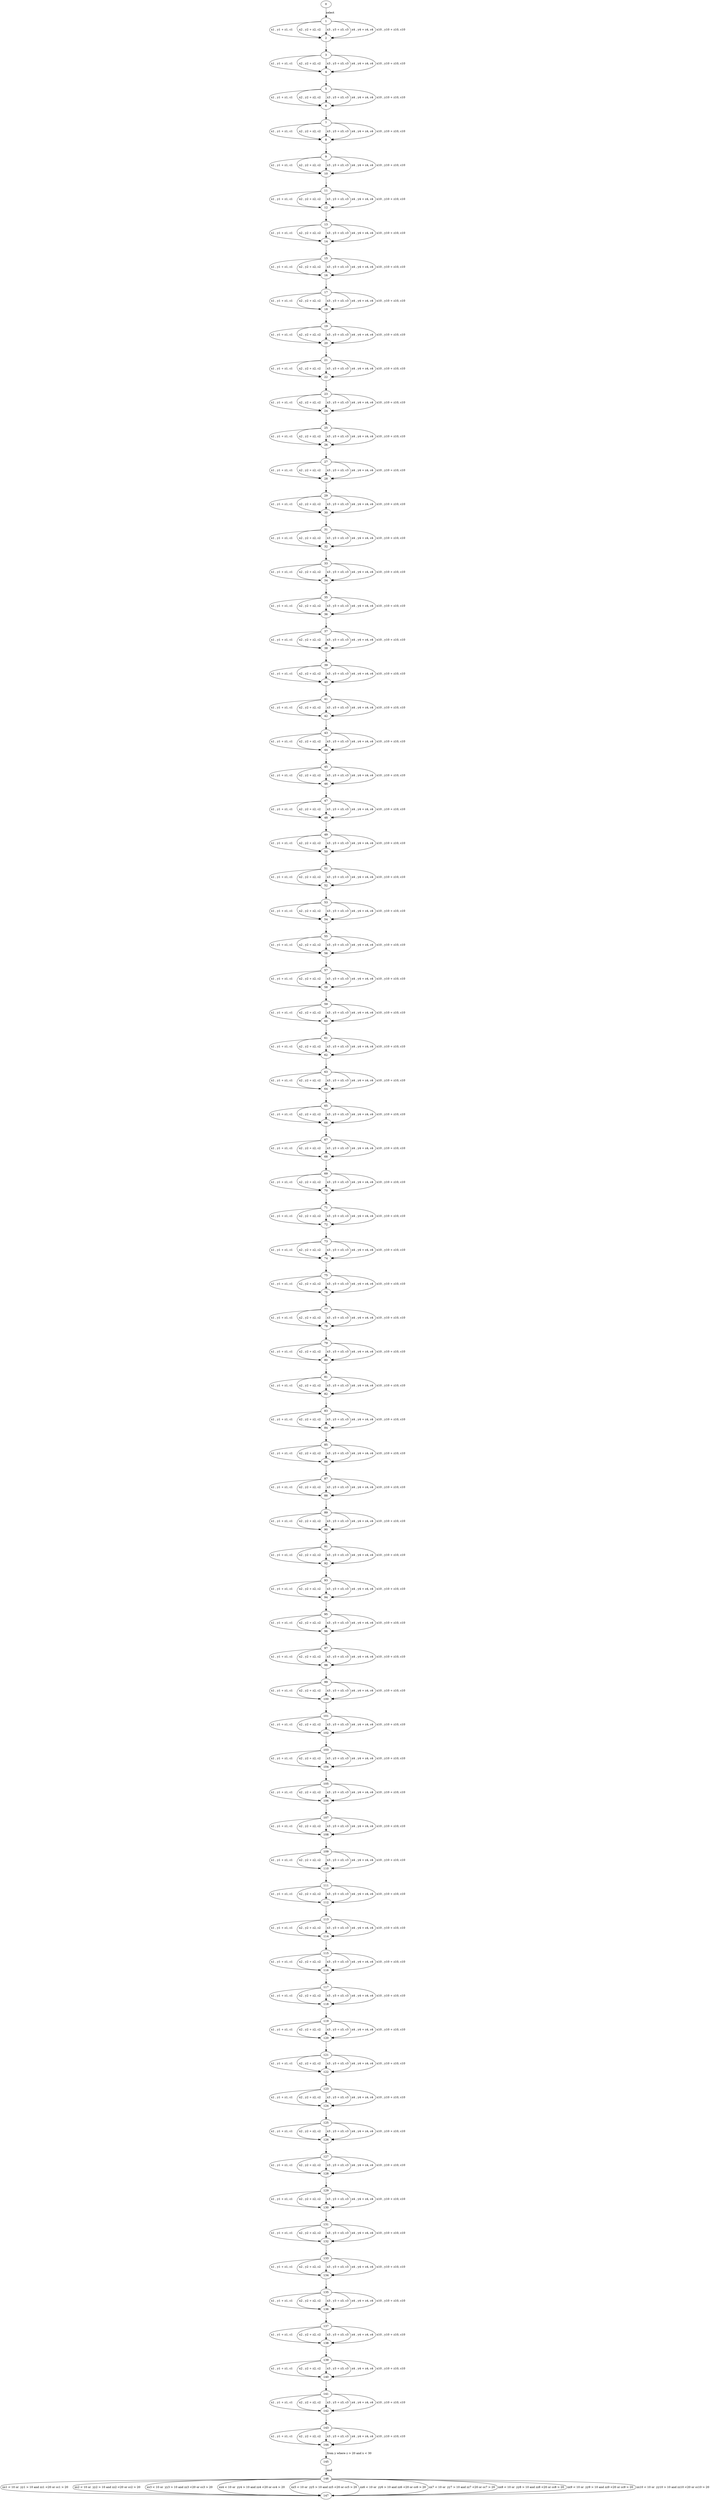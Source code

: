 digraph G {
0 ;
1 ;
2 ;
3 ;
4 ;
5 ;
6 ;
7 ;
8 ;
9 ;
10 ;
11 ;
12 ;
13 ;
14 ;
15 ;
16 ;
17 ;
18 ;
19 ;
20 ;
21 ;
22 ;
23 ;
24 ;
25 ;
26 ;
27 ;
28 ;
29 ;
30 ;
31 ;
32 ;
33 ;
34 ;
35 ;
36 ;
37 ;
38 ;
39 ;
40 ;
41 ;
42 ;
43 ;
44 ;
45 ;
46 ;
47 ;
48 ;
49 ;
50 ;
51 ;
52 ;
53 ;
54 ;
55 ;
56 ;
57 ;
58 ;
59 ;
60 ;
61 ;
62 ;
63 ;
64 ;
65 ;
66 ;
67 ;
68 ;
69 ;
70 ;
71 ;
72 ;
73 ;
74 ;
75 ;
76 ;
77 ;
78 ;
79 ;
80 ;
81 ;
82 ;
83 ;
84 ;
85 ;
86 ;
87 ;
88 ;
89 ;
90 ;
91 ;
92 ;
93 ;
94 ;
95 ;
96 ;
97 ;
98 ;
99 ;
100 ;
101 ;
102 ;
103 ;
104 ;
105 ;
106 ;
107 ;
108 ;
109 ;
110 ;
111 ;
112 ;
113 ;
114 ;
115 ;
116 ;
117 ;
118 ;
119 ;
120 ;
121 ;
122 ;
123 ;
124 ;
125 ;
126 ;
127 ;
128 ;
129 ;
130 ;
131 ;
132 ;
133 ;
134 ;
135 ;
136 ;
137 ;
138 ;
139 ;
140 ;
141 ;
142 ;
143 ;
144 ;
145 ;
146 ;
147 ;
0 -> 1 [ label="select "];
1 -> 2 [ label=" x1 , y1 + z1, c1 "];
1 -> 2 [ label=" x2 , y2 + z2, c2 "];
1 -> 2 [ label=" x3 , y3 + z3, c3 "];
1 -> 2 [ label=" x4 , y4 + z4, c4 "];
1 -> 2 [ label=" x10 , y10 + z10, c10 "];
2 -> 3 [ label=","];
3 -> 4 [ label=" x1 , y1 + z1, c1 "];
3 -> 4 [ label=" x2 , y2 + z2, c2 "];
3 -> 4 [ label=" x3 , y3 + z3, c3 "];
3 -> 4 [ label=" x4 , y4 + z4, c4 "];
3 -> 4 [ label=" x10 , y10 + z10, c10 "];
4 -> 5 [ label=","];
5 -> 6 [ label=" x1 , y1 + z1, c1 "];
5 -> 6 [ label=" x2 , y2 + z2, c2 "];
5 -> 6 [ label=" x3 , y3 + z3, c3 "];
5 -> 6 [ label=" x4 , y4 + z4, c4 "];
5 -> 6 [ label=" x10 , y10 + z10, c10 "];
6 -> 7 [ label=","];
7 -> 8 [ label=" x1 , y1 + z1, c1 "];
7 -> 8 [ label=" x2 , y2 + z2, c2 "];
7 -> 8 [ label=" x3 , y3 + z3, c3 "];
7 -> 8 [ label=" x4 , y4 + z4, c4 "];
7 -> 8 [ label=" x10 , y10 + z10, c10 "];
8 -> 9 [ label=","];
9 -> 10 [ label=" x1 , y1 + z1, c1 "];
9 -> 10 [ label=" x2 , y2 + z2, c2 "];
9 -> 10 [ label=" x3 , y3 + z3, c3 "];
9 -> 10 [ label=" x4 , y4 + z4, c4 "];
9 -> 10 [ label=" x10 , y10 + z10, c10 "];
10 -> 11 [ label=","];
11 -> 12 [ label=" x1 , y1 + z1, c1 "];
11 -> 12 [ label=" x2 , y2 + z2, c2 "];
11 -> 12 [ label=" x3 , y3 + z3, c3 "];
11 -> 12 [ label=" x4 , y4 + z4, c4 "];
11 -> 12 [ label=" x10 , y10 + z10, c10 "];
12 -> 13 [ label=","];
13 -> 14 [ label=" x1 , y1 + z1, c1 "];
13 -> 14 [ label=" x2 , y2 + z2, c2 "];
13 -> 14 [ label=" x3 , y3 + z3, c3 "];
13 -> 14 [ label=" x4 , y4 + z4, c4 "];
13 -> 14 [ label=" x10 , y10 + z10, c10 "];
14 -> 15 [ label=","];
15 -> 16 [ label=" x1 , y1 + z1, c1 "];
15 -> 16 [ label=" x2 , y2 + z2, c2 "];
15 -> 16 [ label=" x3 , y3 + z3, c3 "];
15 -> 16 [ label=" x4 , y4 + z4, c4 "];
15 -> 16 [ label=" x10 , y10 + z10, c10 "];
16 -> 17 [ label=","];
17 -> 18 [ label=" x1 , y1 + z1, c1 "];
17 -> 18 [ label=" x2 , y2 + z2, c2 "];
17 -> 18 [ label=" x3 , y3 + z3, c3 "];
17 -> 18 [ label=" x4 , y4 + z4, c4 "];
17 -> 18 [ label=" x10 , y10 + z10, c10 "];
18 -> 19 [ label=","];
19 -> 20 [ label=" x1 , y1 + z1, c1 "];
19 -> 20 [ label=" x2 , y2 + z2, c2 "];
19 -> 20 [ label=" x3 , y3 + z3, c3 "];
19 -> 20 [ label=" x4 , y4 + z4, c4 "];
19 -> 20 [ label=" x10 , y10 + z10, c10 "];
20 -> 21 [ label=","];
21 -> 22 [ label=" x1 , y1 + z1, c1 "];
21 -> 22 [ label=" x2 , y2 + z2, c2 "];
21 -> 22 [ label=" x3 , y3 + z3, c3 "];
21 -> 22 [ label=" x4 , y4 + z4, c4 "];
21 -> 22 [ label=" x10 , y10 + z10, c10 "];
22 -> 23 [ label=","];
23 -> 24 [ label=" x1 , y1 + z1, c1 "];
23 -> 24 [ label=" x2 , y2 + z2, c2 "];
23 -> 24 [ label=" x3 , y3 + z3, c3 "];
23 -> 24 [ label=" x4 , y4 + z4, c4 "];
23 -> 24 [ label=" x10 , y10 + z10, c10 "];
24 -> 25 [ label=","];
25 -> 26 [ label=" x1 , y1 + z1, c1 "];
25 -> 26 [ label=" x2 , y2 + z2, c2 "];
25 -> 26 [ label=" x3 , y3 + z3, c3 "];
25 -> 26 [ label=" x4 , y4 + z4, c4 "];
25 -> 26 [ label=" x10 , y10 + z10, c10 "];
26 -> 27 [ label=","];
27 -> 28 [ label=" x1 , y1 + z1, c1 "];
27 -> 28 [ label=" x2 , y2 + z2, c2 "];
27 -> 28 [ label=" x3 , y3 + z3, c3 "];
27 -> 28 [ label=" x4 , y4 + z4, c4 "];
27 -> 28 [ label=" x10 , y10 + z10, c10 "];
28 -> 29 [ label=","];
29 -> 30 [ label=" x1 , y1 + z1, c1 "];
29 -> 30 [ label=" x2 , y2 + z2, c2 "];
29 -> 30 [ label=" x3 , y3 + z3, c3 "];
29 -> 30 [ label=" x4 , y4 + z4, c4 "];
29 -> 30 [ label=" x10 , y10 + z10, c10 "];
30 -> 31 [ label=","];
31 -> 32 [ label=" x1 , y1 + z1, c1 "];
31 -> 32 [ label=" x2 , y2 + z2, c2 "];
31 -> 32 [ label=" x3 , y3 + z3, c3 "];
31 -> 32 [ label=" x4 , y4 + z4, c4 "];
31 -> 32 [ label=" x10 , y10 + z10, c10 "];
32 -> 33 [ label=","];
33 -> 34 [ label=" x1 , y1 + z1, c1 "];
33 -> 34 [ label=" x2 , y2 + z2, c2 "];
33 -> 34 [ label=" x3 , y3 + z3, c3 "];
33 -> 34 [ label=" x4 , y4 + z4, c4 "];
33 -> 34 [ label=" x10 , y10 + z10, c10 "];
34 -> 35 [ label=","];
35 -> 36 [ label=" x1 , y1 + z1, c1 "];
35 -> 36 [ label=" x2 , y2 + z2, c2 "];
35 -> 36 [ label=" x3 , y3 + z3, c3 "];
35 -> 36 [ label=" x4 , y4 + z4, c4 "];
35 -> 36 [ label=" x10 , y10 + z10, c10 "];
36 -> 37 [ label=","];
37 -> 38 [ label=" x1 , y1 + z1, c1 "];
37 -> 38 [ label=" x2 , y2 + z2, c2 "];
37 -> 38 [ label=" x3 , y3 + z3, c3 "];
37 -> 38 [ label=" x4 , y4 + z4, c4 "];
37 -> 38 [ label=" x10 , y10 + z10, c10 "];
38 -> 39 [ label=","];
39 -> 40 [ label=" x1 , y1 + z1, c1 "];
39 -> 40 [ label=" x2 , y2 + z2, c2 "];
39 -> 40 [ label=" x3 , y3 + z3, c3 "];
39 -> 40 [ label=" x4 , y4 + z4, c4 "];
39 -> 40 [ label=" x10 , y10 + z10, c10 "];
40 -> 41 [ label=","];
41 -> 42 [ label=" x1 , y1 + z1, c1 "];
41 -> 42 [ label=" x2 , y2 + z2, c2 "];
41 -> 42 [ label=" x3 , y3 + z3, c3 "];
41 -> 42 [ label=" x4 , y4 + z4, c4 "];
41 -> 42 [ label=" x10 , y10 + z10, c10 "];
42 -> 43 [ label=","];
43 -> 44 [ label=" x1 , y1 + z1, c1 "];
43 -> 44 [ label=" x2 , y2 + z2, c2 "];
43 -> 44 [ label=" x3 , y3 + z3, c3 "];
43 -> 44 [ label=" x4 , y4 + z4, c4 "];
43 -> 44 [ label=" x10 , y10 + z10, c10 "];
44 -> 45 [ label=","];
45 -> 46 [ label=" x1 , y1 + z1, c1 "];
45 -> 46 [ label=" x2 , y2 + z2, c2 "];
45 -> 46 [ label=" x3 , y3 + z3, c3 "];
45 -> 46 [ label=" x4 , y4 + z4, c4 "];
45 -> 46 [ label=" x10 , y10 + z10, c10 "];
46 -> 47 [ label=","];
47 -> 48 [ label=" x1 , y1 + z1, c1 "];
47 -> 48 [ label=" x2 , y2 + z2, c2 "];
47 -> 48 [ label=" x3 , y3 + z3, c3 "];
47 -> 48 [ label=" x4 , y4 + z4, c4 "];
47 -> 48 [ label=" x10 , y10 + z10, c10 "];
48 -> 49 [ label=","];
49 -> 50 [ label=" x1 , y1 + z1, c1 "];
49 -> 50 [ label=" x2 , y2 + z2, c2 "];
49 -> 50 [ label=" x3 , y3 + z3, c3 "];
49 -> 50 [ label=" x4 , y4 + z4, c4 "];
49 -> 50 [ label=" x10 , y10 + z10, c10 "];
50 -> 51 [ label=","];
51 -> 52 [ label=" x1 , y1 + z1, c1 "];
51 -> 52 [ label=" x2 , y2 + z2, c2 "];
51 -> 52 [ label=" x3 , y3 + z3, c3 "];
51 -> 52 [ label=" x4 , y4 + z4, c4 "];
51 -> 52 [ label=" x10 , y10 + z10, c10 "];
52 -> 53 [ label=","];
53 -> 54 [ label=" x1 , y1 + z1, c1 "];
53 -> 54 [ label=" x2 , y2 + z2, c2 "];
53 -> 54 [ label=" x3 , y3 + z3, c3 "];
53 -> 54 [ label=" x4 , y4 + z4, c4 "];
53 -> 54 [ label=" x10 , y10 + z10, c10 "];
54 -> 55 [ label=","];
55 -> 56 [ label=" x1 , y1 + z1, c1 "];
55 -> 56 [ label=" x2 , y2 + z2, c2 "];
55 -> 56 [ label=" x3 , y3 + z3, c3 "];
55 -> 56 [ label=" x4 , y4 + z4, c4 "];
55 -> 56 [ label=" x10 , y10 + z10, c10 "];
56 -> 57 [ label=","];
57 -> 58 [ label=" x1 , y1 + z1, c1 "];
57 -> 58 [ label=" x2 , y2 + z2, c2 "];
57 -> 58 [ label=" x3 , y3 + z3, c3 "];
57 -> 58 [ label=" x4 , y4 + z4, c4 "];
57 -> 58 [ label=" x10 , y10 + z10, c10 "];
58 -> 59 [ label=","];
59 -> 60 [ label=" x1 , y1 + z1, c1 "];
59 -> 60 [ label=" x2 , y2 + z2, c2 "];
59 -> 60 [ label=" x3 , y3 + z3, c3 "];
59 -> 60 [ label=" x4 , y4 + z4, c4 "];
59 -> 60 [ label=" x10 , y10 + z10, c10 "];
60 -> 61 [ label=","];
61 -> 62 [ label=" x1 , y1 + z1, c1 "];
61 -> 62 [ label=" x2 , y2 + z2, c2 "];
61 -> 62 [ label=" x3 , y3 + z3, c3 "];
61 -> 62 [ label=" x4 , y4 + z4, c4 "];
61 -> 62 [ label=" x10 , y10 + z10, c10 "];
62 -> 63 [ label=","];
63 -> 64 [ label=" x1 , y1 + z1, c1 "];
63 -> 64 [ label=" x2 , y2 + z2, c2 "];
63 -> 64 [ label=" x3 , y3 + z3, c3 "];
63 -> 64 [ label=" x4 , y4 + z4, c4 "];
63 -> 64 [ label=" x10 , y10 + z10, c10 "];
64 -> 65 [ label=","];
65 -> 66 [ label=" x1 , y1 + z1, c1 "];
65 -> 66 [ label=" x2 , y2 + z2, c2 "];
65 -> 66 [ label=" x3 , y3 + z3, c3 "];
65 -> 66 [ label=" x4 , y4 + z4, c4 "];
65 -> 66 [ label=" x10 , y10 + z10, c10 "];
66 -> 67 [ label=","];
67 -> 68 [ label=" x1 , y1 + z1, c1 "];
67 -> 68 [ label=" x2 , y2 + z2, c2 "];
67 -> 68 [ label=" x3 , y3 + z3, c3 "];
67 -> 68 [ label=" x4 , y4 + z4, c4 "];
67 -> 68 [ label=" x10 , y10 + z10, c10 "];
68 -> 69 [ label=","];
69 -> 70 [ label=" x1 , y1 + z1, c1 "];
69 -> 70 [ label=" x2 , y2 + z2, c2 "];
69 -> 70 [ label=" x3 , y3 + z3, c3 "];
69 -> 70 [ label=" x4 , y4 + z4, c4 "];
69 -> 70 [ label=" x10 , y10 + z10, c10 "];
70 -> 71 [ label=","];
71 -> 72 [ label=" x1 , y1 + z1, c1 "];
71 -> 72 [ label=" x2 , y2 + z2, c2 "];
71 -> 72 [ label=" x3 , y3 + z3, c3 "];
71 -> 72 [ label=" x4 , y4 + z4, c4 "];
71 -> 72 [ label=" x10 , y10 + z10, c10 "];
72 -> 73 [ label=","];
73 -> 74 [ label=" x1 , y1 + z1, c1 "];
73 -> 74 [ label=" x2 , y2 + z2, c2 "];
73 -> 74 [ label=" x3 , y3 + z3, c3 "];
73 -> 74 [ label=" x4 , y4 + z4, c4 "];
73 -> 74 [ label=" x10 , y10 + z10, c10 "];
74 -> 75 [ label=","];
75 -> 76 [ label=" x1 , y1 + z1, c1 "];
75 -> 76 [ label=" x2 , y2 + z2, c2 "];
75 -> 76 [ label=" x3 , y3 + z3, c3 "];
75 -> 76 [ label=" x4 , y4 + z4, c4 "];
75 -> 76 [ label=" x10 , y10 + z10, c10 "];
76 -> 77 [ label=","];
77 -> 78 [ label=" x1 , y1 + z1, c1 "];
77 -> 78 [ label=" x2 , y2 + z2, c2 "];
77 -> 78 [ label=" x3 , y3 + z3, c3 "];
77 -> 78 [ label=" x4 , y4 + z4, c4 "];
77 -> 78 [ label=" x10 , y10 + z10, c10 "];
78 -> 79 [ label=","];
79 -> 80 [ label=" x1 , y1 + z1, c1 "];
79 -> 80 [ label=" x2 , y2 + z2, c2 "];
79 -> 80 [ label=" x3 , y3 + z3, c3 "];
79 -> 80 [ label=" x4 , y4 + z4, c4 "];
79 -> 80 [ label=" x10 , y10 + z10, c10 "];
80 -> 81 [ label=","];
81 -> 82 [ label=" x1 , y1 + z1, c1 "];
81 -> 82 [ label=" x2 , y2 + z2, c2 "];
81 -> 82 [ label=" x3 , y3 + z3, c3 "];
81 -> 82 [ label=" x4 , y4 + z4, c4 "];
81 -> 82 [ label=" x10 , y10 + z10, c10 "];
82 -> 83 [ label=","];
83 -> 84 [ label=" x1 , y1 + z1, c1 "];
83 -> 84 [ label=" x2 , y2 + z2, c2 "];
83 -> 84 [ label=" x3 , y3 + z3, c3 "];
83 -> 84 [ label=" x4 , y4 + z4, c4 "];
83 -> 84 [ label=" x10 , y10 + z10, c10 "];
84 -> 85 [ label=","];
85 -> 86 [ label=" x1 , y1 + z1, c1 "];
85 -> 86 [ label=" x2 , y2 + z2, c2 "];
85 -> 86 [ label=" x3 , y3 + z3, c3 "];
85 -> 86 [ label=" x4 , y4 + z4, c4 "];
85 -> 86 [ label=" x10 , y10 + z10, c10 "];
86 -> 87 [ label=","];
87 -> 88 [ label=" x1 , y1 + z1, c1 "];
87 -> 88 [ label=" x2 , y2 + z2, c2 "];
87 -> 88 [ label=" x3 , y3 + z3, c3 "];
87 -> 88 [ label=" x4 , y4 + z4, c4 "];
87 -> 88 [ label=" x10 , y10 + z10, c10 "];
88 -> 89 [ label=","];
89 -> 90 [ label=" x1 , y1 + z1, c1 "];
89 -> 90 [ label=" x2 , y2 + z2, c2 "];
89 -> 90 [ label=" x3 , y3 + z3, c3 "];
89 -> 90 [ label=" x4 , y4 + z4, c4 "];
89 -> 90 [ label=" x10 , y10 + z10, c10 "];
90 -> 91 [ label=","];
91 -> 92 [ label=" x1 , y1 + z1, c1 "];
91 -> 92 [ label=" x2 , y2 + z2, c2 "];
91 -> 92 [ label=" x3 , y3 + z3, c3 "];
91 -> 92 [ label=" x4 , y4 + z4, c4 "];
91 -> 92 [ label=" x10 , y10 + z10, c10 "];
92 -> 93 [ label=","];
93 -> 94 [ label=" x1 , y1 + z1, c1 "];
93 -> 94 [ label=" x2 , y2 + z2, c2 "];
93 -> 94 [ label=" x3 , y3 + z3, c3 "];
93 -> 94 [ label=" x4 , y4 + z4, c4 "];
93 -> 94 [ label=" x10 , y10 + z10, c10 "];
94 -> 95 [ label=","];
95 -> 96 [ label=" x1 , y1 + z1, c1 "];
95 -> 96 [ label=" x2 , y2 + z2, c2 "];
95 -> 96 [ label=" x3 , y3 + z3, c3 "];
95 -> 96 [ label=" x4 , y4 + z4, c4 "];
95 -> 96 [ label=" x10 , y10 + z10, c10 "];
96 -> 97 [ label=","];
97 -> 98 [ label=" x1 , y1 + z1, c1 "];
97 -> 98 [ label=" x2 , y2 + z2, c2 "];
97 -> 98 [ label=" x3 , y3 + z3, c3 "];
97 -> 98 [ label=" x4 , y4 + z4, c4 "];
97 -> 98 [ label=" x10 , y10 + z10, c10 "];
98 -> 99 [ label=","];
99 -> 100 [ label=" x1 , y1 + z1, c1 "];
99 -> 100 [ label=" x2 , y2 + z2, c2 "];
99 -> 100 [ label=" x3 , y3 + z3, c3 "];
99 -> 100 [ label=" x4 , y4 + z4, c4 "];
99 -> 100 [ label=" x10 , y10 + z10, c10 "];
100 -> 101 [ label=","];
101 -> 102 [ label=" x1 , y1 + z1, c1 "];
101 -> 102 [ label=" x2 , y2 + z2, c2 "];
101 -> 102 [ label=" x3 , y3 + z3, c3 "];
101 -> 102 [ label=" x4 , y4 + z4, c4 "];
101 -> 102 [ label=" x10 , y10 + z10, c10 "];
102 -> 103 [ label=","];
103 -> 104 [ label=" x1 , y1 + z1, c1 "];
103 -> 104 [ label=" x2 , y2 + z2, c2 "];
103 -> 104 [ label=" x3 , y3 + z3, c3 "];
103 -> 104 [ label=" x4 , y4 + z4, c4 "];
103 -> 104 [ label=" x10 , y10 + z10, c10 "];
104 -> 105 [ label=","];
105 -> 106 [ label=" x1 , y1 + z1, c1 "];
105 -> 106 [ label=" x2 , y2 + z2, c2 "];
105 -> 106 [ label=" x3 , y3 + z3, c3 "];
105 -> 106 [ label=" x4 , y4 + z4, c4 "];
105 -> 106 [ label=" x10 , y10 + z10, c10 "];
106 -> 107 [ label=","];
107 -> 108 [ label=" x1 , y1 + z1, c1 "];
107 -> 108 [ label=" x2 , y2 + z2, c2 "];
107 -> 108 [ label=" x3 , y3 + z3, c3 "];
107 -> 108 [ label=" x4 , y4 + z4, c4 "];
107 -> 108 [ label=" x10 , y10 + z10, c10 "];
108 -> 109 [ label=","];
109 -> 110 [ label=" x1 , y1 + z1, c1 "];
109 -> 110 [ label=" x2 , y2 + z2, c2 "];
109 -> 110 [ label=" x3 , y3 + z3, c3 "];
109 -> 110 [ label=" x4 , y4 + z4, c4 "];
109 -> 110 [ label=" x10 , y10 + z10, c10 "];
110 -> 111 [ label=","];
111 -> 112 [ label=" x1 , y1 + z1, c1 "];
111 -> 112 [ label=" x2 , y2 + z2, c2 "];
111 -> 112 [ label=" x3 , y3 + z3, c3 "];
111 -> 112 [ label=" x4 , y4 + z4, c4 "];
111 -> 112 [ label=" x10 , y10 + z10, c10 "];
112 -> 113 [ label=","];
113 -> 114 [ label=" x1 , y1 + z1, c1 "];
113 -> 114 [ label=" x2 , y2 + z2, c2 "];
113 -> 114 [ label=" x3 , y3 + z3, c3 "];
113 -> 114 [ label=" x4 , y4 + z4, c4 "];
113 -> 114 [ label=" x10 , y10 + z10, c10 "];
114 -> 115 [ label=","];
115 -> 116 [ label=" x1 , y1 + z1, c1 "];
115 -> 116 [ label=" x2 , y2 + z2, c2 "];
115 -> 116 [ label=" x3 , y3 + z3, c3 "];
115 -> 116 [ label=" x4 , y4 + z4, c4 "];
115 -> 116 [ label=" x10 , y10 + z10, c10 "];
116 -> 117 [ label=","];
117 -> 118 [ label=" x1 , y1 + z1, c1 "];
117 -> 118 [ label=" x2 , y2 + z2, c2 "];
117 -> 118 [ label=" x3 , y3 + z3, c3 "];
117 -> 118 [ label=" x4 , y4 + z4, c4 "];
117 -> 118 [ label=" x10 , y10 + z10, c10 "];
118 -> 119 [ label=","];
119 -> 120 [ label=" x1 , y1 + z1, c1 "];
119 -> 120 [ label=" x2 , y2 + z2, c2 "];
119 -> 120 [ label=" x3 , y3 + z3, c3 "];
119 -> 120 [ label=" x4 , y4 + z4, c4 "];
119 -> 120 [ label=" x10 , y10 + z10, c10 "];
120 -> 121 [ label=","];
121 -> 122 [ label=" x1 , y1 + z1, c1 "];
121 -> 122 [ label=" x2 , y2 + z2, c2 "];
121 -> 122 [ label=" x3 , y3 + z3, c3 "];
121 -> 122 [ label=" x4 , y4 + z4, c4 "];
121 -> 122 [ label=" x10 , y10 + z10, c10 "];
122 -> 123 [ label=","];
123 -> 124 [ label=" x1 , y1 + z1, c1 "];
123 -> 124 [ label=" x2 , y2 + z2, c2 "];
123 -> 124 [ label=" x3 , y3 + z3, c3 "];
123 -> 124 [ label=" x4 , y4 + z4, c4 "];
123 -> 124 [ label=" x10 , y10 + z10, c10 "];
124 -> 125 [ label=","];
125 -> 126 [ label=" x1 , y1 + z1, c1 "];
125 -> 126 [ label=" x2 , y2 + z2, c2 "];
125 -> 126 [ label=" x3 , y3 + z3, c3 "];
125 -> 126 [ label=" x4 , y4 + z4, c4 "];
125 -> 126 [ label=" x10 , y10 + z10, c10 "];
126 -> 127 [ label=","];
127 -> 128 [ label=" x1 , y1 + z1, c1 "];
127 -> 128 [ label=" x2 , y2 + z2, c2 "];
127 -> 128 [ label=" x3 , y3 + z3, c3 "];
127 -> 128 [ label=" x4 , y4 + z4, c4 "];
127 -> 128 [ label=" x10 , y10 + z10, c10 "];
128 -> 129 [ label=","];
129 -> 130 [ label=" x1 , y1 + z1, c1 "];
129 -> 130 [ label=" x2 , y2 + z2, c2 "];
129 -> 130 [ label=" x3 , y3 + z3, c3 "];
129 -> 130 [ label=" x4 , y4 + z4, c4 "];
129 -> 130 [ label=" x10 , y10 + z10, c10 "];
130 -> 131 [ label=","];
131 -> 132 [ label=" x1 , y1 + z1, c1 "];
131 -> 132 [ label=" x2 , y2 + z2, c2 "];
131 -> 132 [ label=" x3 , y3 + z3, c3 "];
131 -> 132 [ label=" x4 , y4 + z4, c4 "];
131 -> 132 [ label=" x10 , y10 + z10, c10 "];
132 -> 133 [ label=","];
133 -> 134 [ label=" x1 , y1 + z1, c1 "];
133 -> 134 [ label=" x2 , y2 + z2, c2 "];
133 -> 134 [ label=" x3 , y3 + z3, c3 "];
133 -> 134 [ label=" x4 , y4 + z4, c4 "];
133 -> 134 [ label=" x10 , y10 + z10, c10 "];
134 -> 135 [ label=","];
135 -> 136 [ label=" x1 , y1 + z1, c1 "];
135 -> 136 [ label=" x2 , y2 + z2, c2 "];
135 -> 136 [ label=" x3 , y3 + z3, c3 "];
135 -> 136 [ label=" x4 , y4 + z4, c4 "];
135 -> 136 [ label=" x10 , y10 + z10, c10 "];
136 -> 137 [ label=","];
137 -> 138 [ label=" x1 , y1 + z1, c1 "];
137 -> 138 [ label=" x2 , y2 + z2, c2 "];
137 -> 138 [ label=" x3 , y3 + z3, c3 "];
137 -> 138 [ label=" x4 , y4 + z4, c4 "];
137 -> 138 [ label=" x10 , y10 + z10, c10 "];
138 -> 139 [ label=","];
139 -> 140 [ label=" x1 , y1 + z1, c1 "];
139 -> 140 [ label=" x2 , y2 + z2, c2 "];
139 -> 140 [ label=" x3 , y3 + z3, c3 "];
139 -> 140 [ label=" x4 , y4 + z4, c4 "];
139 -> 140 [ label=" x10 , y10 + z10, c10 "];
140 -> 141 [ label=","];
141 -> 142 [ label=" x1 , y1 + z1, c1 "];
141 -> 142 [ label=" x2 , y2 + z2, c2 "];
141 -> 142 [ label=" x3 , y3 + z3, c3 "];
141 -> 142 [ label=" x4 , y4 + z4, c4 "];
141 -> 142 [ label=" x10 , y10 + z10, c10 "];
142 -> 143 [ label=","];
143 -> 144 [ label=" x1 , y1 + z1, c1 "];
143 -> 144 [ label=" x2 , y2 + z2, c2 "];
143 -> 144 [ label=" x3 , y3 + z3, c3 "];
143 -> 144 [ label=" x4 , y4 + z4, c4 "];
143 -> 144 [ label=" x10 , y10 + z10, c10 "];
144 -> 145 [ label=" from y where z > 20 and x < 30"];
145 -> 146 [ label=" and "];
146 -> 147 [ label=" xx1 < 10 or  yy1 > 10 and zz1 <20 or cc1 > 20 "];
146 -> 147 [ label=" xx2 < 10 or  yy2 > 10 and zz2 <20 or cc2 > 20 "];
146 -> 147 [ label=" xx3 < 10 or  yy3 > 10 and zz3 <20 or cc3 > 20 "];
146 -> 147 [ label=" xx4 < 10 or  yy4 > 10 and zz4 <20 or cc4 > 20 "];
146 -> 147 [ label=" xx5 < 10 or  yy5 > 10 and zz5 <20 or cc5 > 20 "];
146 -> 147 [ label=" xx6 < 10 or  yy6 > 10 and zz6 <20 or cc6 > 20 "];
146 -> 147 [ label=" xx7 < 10 or  yy7 > 10 and zz7 <20 or cc7 > 20 "];
146 -> 147 [ label=" xx8 < 10 or  yy8 > 10 and zz8 <20 or cc8 > 20 "];
146 -> 147 [ label=" xx9 < 10 or  yy9 > 10 and zz9 <20 or cc9 > 20 "];
146 -> 147 [ label=" xx10 < 10 or  yy10 > 10 and zz10 <20 or cc10 > 20 "];
}
